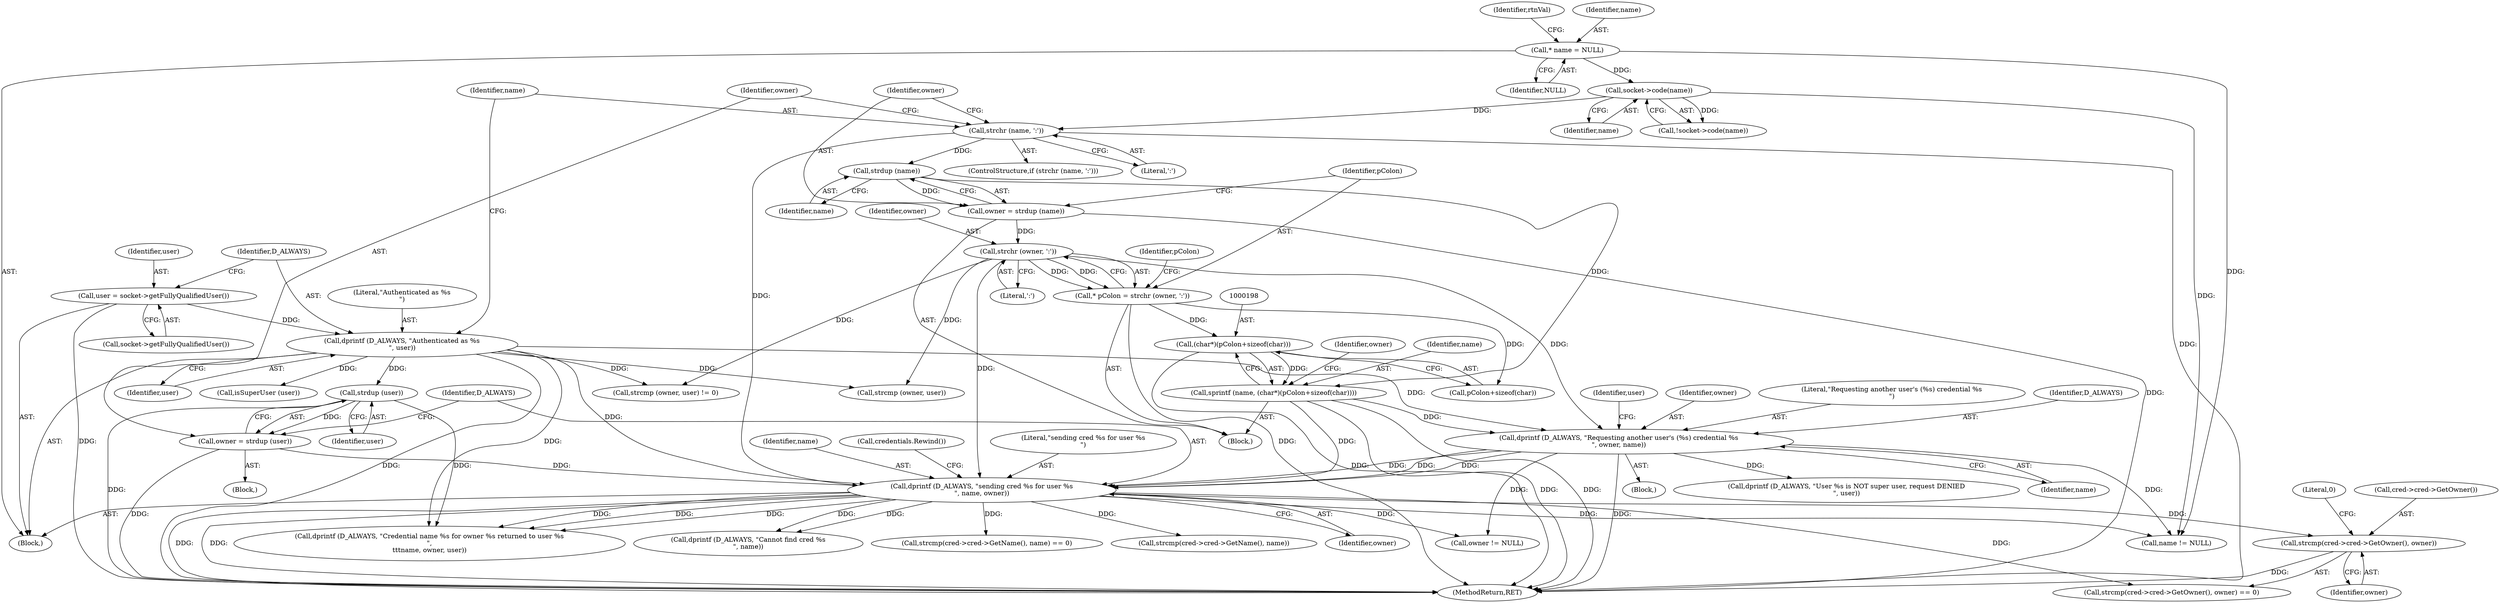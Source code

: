 digraph "0_htcondor_5e5571d1a431eb3c61977b6dd6ec90186ef79867@API" {
"1000260" [label="(Call,strcmp(cred->cred->GetOwner(), owner))"];
"1000237" [label="(Call,dprintf (D_ALWAYS, \"sending cred %s for user %s\n\", name, owner))"];
"1000210" [label="(Call,dprintf (D_ALWAYS, \"Requesting another user's (%s) credential %s\n\", owner, name))"];
"1000172" [label="(Call,dprintf (D_ALWAYS, \"Authenticated as %s\n\", user))"];
"1000169" [label="(Call,user = socket->getFullyQualifiedUser())"];
"1000188" [label="(Call,strchr (owner, ':'))"];
"1000181" [label="(Call,owner = strdup (name))"];
"1000183" [label="(Call,strdup (name))"];
"1000177" [label="(Call,strchr (name, ':'))"];
"1000162" [label="(Call,socket->code(name))"];
"1000109" [label="(Call,* name = NULL)"];
"1000195" [label="(Call,sprintf (name, (char*)(pColon+sizeof(char))))"];
"1000197" [label="(Call,(char*)(pColon+sizeof(char)))"];
"1000186" [label="(Call,* pColon = strchr (owner, ':'))"];
"1000233" [label="(Call,owner = strdup (user))"];
"1000235" [label="(Call,strdup (user))"];
"1000218" [label="(Identifier,user)"];
"1000232" [label="(Block,)"];
"1000175" [label="(Identifier,user)"];
"1000323" [label="(Call,name != NULL)"];
"1000345" [label="(MethodReturn,RET)"];
"1000178" [label="(Identifier,name)"];
"1000109" [label="(Call,* name = NULL)"];
"1000260" [label="(Call,strcmp(cred->cred->GetOwner(), owner))"];
"1000217" [label="(Call,isSuperUser (user))"];
"1000177" [label="(Call,strchr (name, ':'))"];
"1000181" [label="(Call,owner = strdup (name))"];
"1000193" [label="(Identifier,pColon)"];
"1000186" [label="(Call,* pColon = strchr (owner, ':'))"];
"1000263" [label="(Literal,0)"];
"1000114" [label="(Identifier,rtnVal)"];
"1000110" [label="(Identifier,name)"];
"1000171" [label="(Call,socket->getFullyQualifiedUser())"];
"1000196" [label="(Identifier,name)"];
"1000233" [label="(Call,owner = strdup (user))"];
"1000213" [label="(Identifier,owner)"];
"1000237" [label="(Call,dprintf (D_ALWAYS, \"sending cred %s for user %s\n\", name, owner))"];
"1000111" [label="(Identifier,NULL)"];
"1000255" [label="(Call,strcmp(cred->cred->GetName(), name))"];
"1000187" [label="(Identifier,pColon)"];
"1000173" [label="(Identifier,D_ALWAYS)"];
"1000172" [label="(Call,dprintf (D_ALWAYS, \"Authenticated as %s\n\", user))"];
"1000206" [label="(Identifier,owner)"];
"1000209" [label="(Block,)"];
"1000234" [label="(Identifier,owner)"];
"1000182" [label="(Identifier,owner)"];
"1000163" [label="(Identifier,name)"];
"1000262" [label="(Identifier,owner)"];
"1000162" [label="(Call,socket->code(name))"];
"1000210" [label="(Call,dprintf (D_ALWAYS, \"Requesting another user's (%s) credential %s\n\", owner, name))"];
"1000259" [label="(Call,strcmp(cred->cred->GetOwner(), owner) == 0)"];
"1000261" [label="(Call,cred->cred->GetOwner())"];
"1000190" [label="(Literal,':')"];
"1000212" [label="(Literal,\"Requesting another user's (%s) credential %s\n\")"];
"1000176" [label="(ControlStructure,if (strchr (name, ':')))"];
"1000174" [label="(Literal,\"Authenticated as %s\n\")"];
"1000211" [label="(Identifier,D_ALWAYS)"];
"1000241" [label="(Identifier,owner)"];
"1000235" [label="(Call,strdup (user))"];
"1000220" [label="(Call,dprintf (D_ALWAYS, \"User %s is NOT super user, request DENIED\n\", user))"];
"1000197" [label="(Call,(char*)(pColon+sizeof(char)))"];
"1000240" [label="(Identifier,name)"];
"1000170" [label="(Identifier,user)"];
"1000242" [label="(Call,credentials.Rewind())"];
"1000214" [label="(Identifier,name)"];
"1000189" [label="(Identifier,owner)"];
"1000195" [label="(Call,sprintf (name, (char*)(pColon+sizeof(char))))"];
"1000205" [label="(Call,strcmp (owner, user))"];
"1000300" [label="(Call,dprintf (D_ALWAYS, \"Credential name %s for owner %s returned to user %s\n\",\n\t\t\tname, owner, user))"];
"1000330" [label="(Call,owner != NULL)"];
"1000107" [label="(Block,)"];
"1000188" [label="(Call,strchr (owner, ':'))"];
"1000199" [label="(Call,pColon+sizeof(char))"];
"1000180" [label="(Block,)"];
"1000236" [label="(Identifier,user)"];
"1000308" [label="(Call,dprintf (D_ALWAYS, \"Cannot find cred %s\n\", name))"];
"1000239" [label="(Literal,\"sending cred %s for user %s\n\")"];
"1000179" [label="(Literal,':')"];
"1000183" [label="(Call,strdup (name))"];
"1000169" [label="(Call,user = socket->getFullyQualifiedUser())"];
"1000204" [label="(Call,strcmp (owner, user) != 0)"];
"1000254" [label="(Call,strcmp(cred->cred->GetName(), name) == 0)"];
"1000238" [label="(Identifier,D_ALWAYS)"];
"1000184" [label="(Identifier,name)"];
"1000161" [label="(Call,!socket->code(name))"];
"1000260" -> "1000259"  [label="AST: "];
"1000260" -> "1000262"  [label="CFG: "];
"1000261" -> "1000260"  [label="AST: "];
"1000262" -> "1000260"  [label="AST: "];
"1000263" -> "1000260"  [label="CFG: "];
"1000260" -> "1000345"  [label="DDG: "];
"1000237" -> "1000260"  [label="DDG: "];
"1000237" -> "1000107"  [label="AST: "];
"1000237" -> "1000241"  [label="CFG: "];
"1000238" -> "1000237"  [label="AST: "];
"1000239" -> "1000237"  [label="AST: "];
"1000240" -> "1000237"  [label="AST: "];
"1000241" -> "1000237"  [label="AST: "];
"1000242" -> "1000237"  [label="CFG: "];
"1000237" -> "1000345"  [label="DDG: "];
"1000237" -> "1000345"  [label="DDG: "];
"1000210" -> "1000237"  [label="DDG: "];
"1000210" -> "1000237"  [label="DDG: "];
"1000210" -> "1000237"  [label="DDG: "];
"1000172" -> "1000237"  [label="DDG: "];
"1000177" -> "1000237"  [label="DDG: "];
"1000195" -> "1000237"  [label="DDG: "];
"1000233" -> "1000237"  [label="DDG: "];
"1000188" -> "1000237"  [label="DDG: "];
"1000237" -> "1000254"  [label="DDG: "];
"1000237" -> "1000255"  [label="DDG: "];
"1000237" -> "1000259"  [label="DDG: "];
"1000237" -> "1000300"  [label="DDG: "];
"1000237" -> "1000300"  [label="DDG: "];
"1000237" -> "1000300"  [label="DDG: "];
"1000237" -> "1000308"  [label="DDG: "];
"1000237" -> "1000308"  [label="DDG: "];
"1000237" -> "1000323"  [label="DDG: "];
"1000237" -> "1000330"  [label="DDG: "];
"1000210" -> "1000209"  [label="AST: "];
"1000210" -> "1000214"  [label="CFG: "];
"1000211" -> "1000210"  [label="AST: "];
"1000212" -> "1000210"  [label="AST: "];
"1000213" -> "1000210"  [label="AST: "];
"1000214" -> "1000210"  [label="AST: "];
"1000218" -> "1000210"  [label="CFG: "];
"1000210" -> "1000345"  [label="DDG: "];
"1000172" -> "1000210"  [label="DDG: "];
"1000188" -> "1000210"  [label="DDG: "];
"1000195" -> "1000210"  [label="DDG: "];
"1000210" -> "1000220"  [label="DDG: "];
"1000210" -> "1000323"  [label="DDG: "];
"1000210" -> "1000330"  [label="DDG: "];
"1000172" -> "1000107"  [label="AST: "];
"1000172" -> "1000175"  [label="CFG: "];
"1000173" -> "1000172"  [label="AST: "];
"1000174" -> "1000172"  [label="AST: "];
"1000175" -> "1000172"  [label="AST: "];
"1000178" -> "1000172"  [label="CFG: "];
"1000172" -> "1000345"  [label="DDG: "];
"1000169" -> "1000172"  [label="DDG: "];
"1000172" -> "1000204"  [label="DDG: "];
"1000172" -> "1000205"  [label="DDG: "];
"1000172" -> "1000217"  [label="DDG: "];
"1000172" -> "1000235"  [label="DDG: "];
"1000172" -> "1000300"  [label="DDG: "];
"1000169" -> "1000107"  [label="AST: "];
"1000169" -> "1000171"  [label="CFG: "];
"1000170" -> "1000169"  [label="AST: "];
"1000171" -> "1000169"  [label="AST: "];
"1000173" -> "1000169"  [label="CFG: "];
"1000169" -> "1000345"  [label="DDG: "];
"1000188" -> "1000186"  [label="AST: "];
"1000188" -> "1000190"  [label="CFG: "];
"1000189" -> "1000188"  [label="AST: "];
"1000190" -> "1000188"  [label="AST: "];
"1000186" -> "1000188"  [label="CFG: "];
"1000188" -> "1000186"  [label="DDG: "];
"1000188" -> "1000186"  [label="DDG: "];
"1000181" -> "1000188"  [label="DDG: "];
"1000188" -> "1000204"  [label="DDG: "];
"1000188" -> "1000205"  [label="DDG: "];
"1000181" -> "1000180"  [label="AST: "];
"1000181" -> "1000183"  [label="CFG: "];
"1000182" -> "1000181"  [label="AST: "];
"1000183" -> "1000181"  [label="AST: "];
"1000187" -> "1000181"  [label="CFG: "];
"1000181" -> "1000345"  [label="DDG: "];
"1000183" -> "1000181"  [label="DDG: "];
"1000183" -> "1000184"  [label="CFG: "];
"1000184" -> "1000183"  [label="AST: "];
"1000177" -> "1000183"  [label="DDG: "];
"1000183" -> "1000195"  [label="DDG: "];
"1000177" -> "1000176"  [label="AST: "];
"1000177" -> "1000179"  [label="CFG: "];
"1000178" -> "1000177"  [label="AST: "];
"1000179" -> "1000177"  [label="AST: "];
"1000182" -> "1000177"  [label="CFG: "];
"1000234" -> "1000177"  [label="CFG: "];
"1000177" -> "1000345"  [label="DDG: "];
"1000162" -> "1000177"  [label="DDG: "];
"1000162" -> "1000161"  [label="AST: "];
"1000162" -> "1000163"  [label="CFG: "];
"1000163" -> "1000162"  [label="AST: "];
"1000161" -> "1000162"  [label="CFG: "];
"1000162" -> "1000161"  [label="DDG: "];
"1000109" -> "1000162"  [label="DDG: "];
"1000162" -> "1000323"  [label="DDG: "];
"1000109" -> "1000107"  [label="AST: "];
"1000109" -> "1000111"  [label="CFG: "];
"1000110" -> "1000109"  [label="AST: "];
"1000111" -> "1000109"  [label="AST: "];
"1000114" -> "1000109"  [label="CFG: "];
"1000109" -> "1000323"  [label="DDG: "];
"1000195" -> "1000180"  [label="AST: "];
"1000195" -> "1000197"  [label="CFG: "];
"1000196" -> "1000195"  [label="AST: "];
"1000197" -> "1000195"  [label="AST: "];
"1000206" -> "1000195"  [label="CFG: "];
"1000195" -> "1000345"  [label="DDG: "];
"1000195" -> "1000345"  [label="DDG: "];
"1000197" -> "1000195"  [label="DDG: "];
"1000197" -> "1000199"  [label="CFG: "];
"1000198" -> "1000197"  [label="AST: "];
"1000199" -> "1000197"  [label="AST: "];
"1000197" -> "1000345"  [label="DDG: "];
"1000186" -> "1000197"  [label="DDG: "];
"1000186" -> "1000180"  [label="AST: "];
"1000187" -> "1000186"  [label="AST: "];
"1000193" -> "1000186"  [label="CFG: "];
"1000186" -> "1000345"  [label="DDG: "];
"1000186" -> "1000199"  [label="DDG: "];
"1000233" -> "1000232"  [label="AST: "];
"1000233" -> "1000235"  [label="CFG: "];
"1000234" -> "1000233"  [label="AST: "];
"1000235" -> "1000233"  [label="AST: "];
"1000238" -> "1000233"  [label="CFG: "];
"1000233" -> "1000345"  [label="DDG: "];
"1000235" -> "1000233"  [label="DDG: "];
"1000235" -> "1000236"  [label="CFG: "];
"1000236" -> "1000235"  [label="AST: "];
"1000235" -> "1000345"  [label="DDG: "];
"1000235" -> "1000300"  [label="DDG: "];
}
